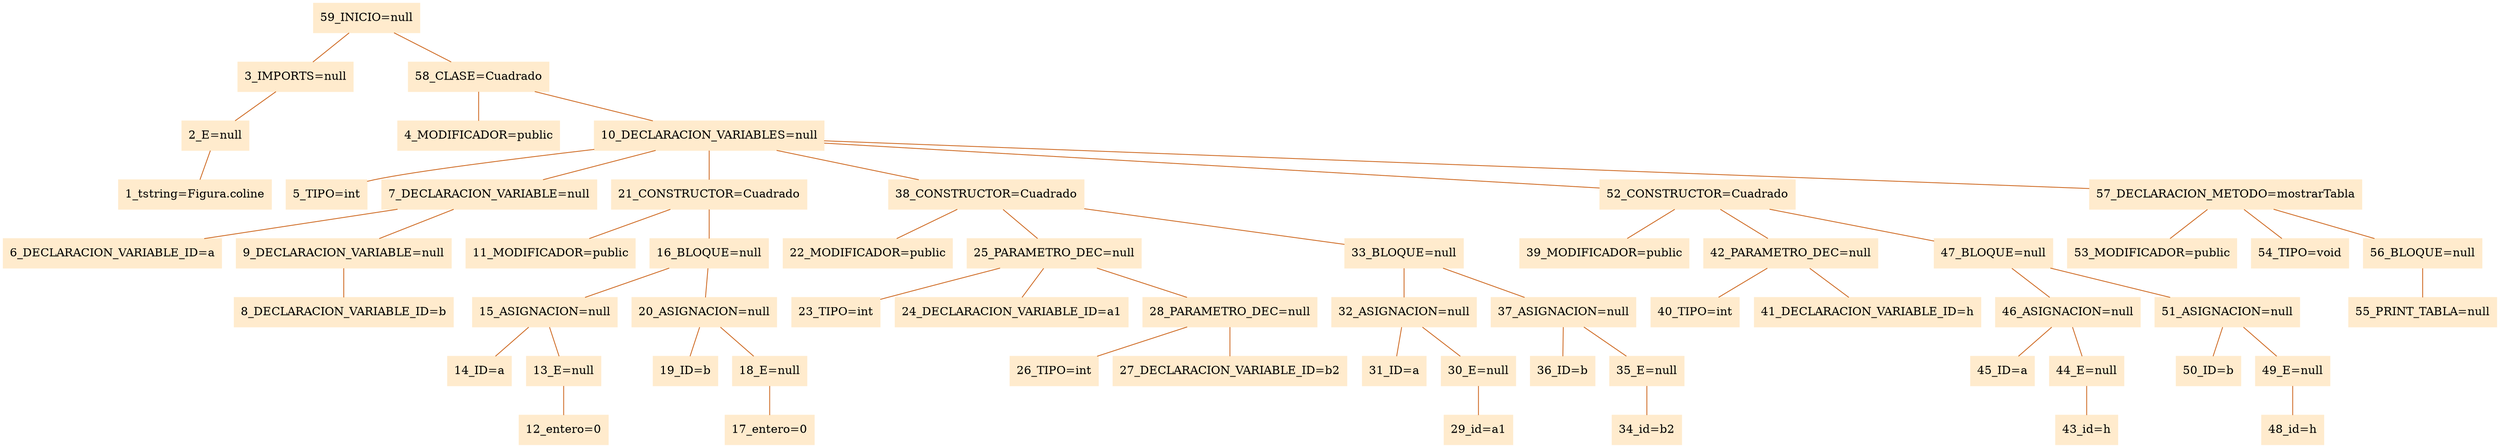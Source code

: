 digraph G {node[shape=box, style=filled, color=blanchedalmond]; edge[color=chocolate3, dir=none];rankdir=UD 

"59_INICIO=null"->"3_IMPORTS=null"
"3_IMPORTS=null"->"2_E=null"
"2_E=null"->"1_tstring=Figura.coline"
"59_INICIO=null"->"58_CLASE=Cuadrado"
"58_CLASE=Cuadrado"->"4_MODIFICADOR=public"
"58_CLASE=Cuadrado"->"10_DECLARACION_VARIABLES=null"
"10_DECLARACION_VARIABLES=null"->"5_TIPO=int"
"10_DECLARACION_VARIABLES=null"->"7_DECLARACION_VARIABLE=null"
"7_DECLARACION_VARIABLE=null"->"6_DECLARACION_VARIABLE_ID=a"
"7_DECLARACION_VARIABLE=null"->"9_DECLARACION_VARIABLE=null"
"9_DECLARACION_VARIABLE=null"->"8_DECLARACION_VARIABLE_ID=b"
"10_DECLARACION_VARIABLES=null"->"21_CONSTRUCTOR=Cuadrado"
"21_CONSTRUCTOR=Cuadrado"->"11_MODIFICADOR=public"
"21_CONSTRUCTOR=Cuadrado"->"16_BLOQUE=null"
"16_BLOQUE=null"->"15_ASIGNACION=null"
"15_ASIGNACION=null"->"14_ID=a"
"15_ASIGNACION=null"->"13_E=null"
"13_E=null"->"12_entero=0"
"16_BLOQUE=null"->"20_ASIGNACION=null"
"20_ASIGNACION=null"->"19_ID=b"
"20_ASIGNACION=null"->"18_E=null"
"18_E=null"->"17_entero=0"
"10_DECLARACION_VARIABLES=null"->"38_CONSTRUCTOR=Cuadrado"
"38_CONSTRUCTOR=Cuadrado"->"22_MODIFICADOR=public"
"38_CONSTRUCTOR=Cuadrado"->"25_PARAMETRO_DEC=null"
"25_PARAMETRO_DEC=null"->"23_TIPO=int"
"25_PARAMETRO_DEC=null"->"24_DECLARACION_VARIABLE_ID=a1"
"25_PARAMETRO_DEC=null"->"28_PARAMETRO_DEC=null"
"28_PARAMETRO_DEC=null"->"26_TIPO=int"
"28_PARAMETRO_DEC=null"->"27_DECLARACION_VARIABLE_ID=b2"
"38_CONSTRUCTOR=Cuadrado"->"33_BLOQUE=null"
"33_BLOQUE=null"->"32_ASIGNACION=null"
"32_ASIGNACION=null"->"31_ID=a"
"32_ASIGNACION=null"->"30_E=null"
"30_E=null"->"29_id=a1"
"33_BLOQUE=null"->"37_ASIGNACION=null"
"37_ASIGNACION=null"->"36_ID=b"
"37_ASIGNACION=null"->"35_E=null"
"35_E=null"->"34_id=b2"
"10_DECLARACION_VARIABLES=null"->"52_CONSTRUCTOR=Cuadrado"
"52_CONSTRUCTOR=Cuadrado"->"39_MODIFICADOR=public"
"52_CONSTRUCTOR=Cuadrado"->"42_PARAMETRO_DEC=null"
"42_PARAMETRO_DEC=null"->"40_TIPO=int"
"42_PARAMETRO_DEC=null"->"41_DECLARACION_VARIABLE_ID=h"
"52_CONSTRUCTOR=Cuadrado"->"47_BLOQUE=null"
"47_BLOQUE=null"->"46_ASIGNACION=null"
"46_ASIGNACION=null"->"45_ID=a"
"46_ASIGNACION=null"->"44_E=null"
"44_E=null"->"43_id=h"
"47_BLOQUE=null"->"51_ASIGNACION=null"
"51_ASIGNACION=null"->"50_ID=b"
"51_ASIGNACION=null"->"49_E=null"
"49_E=null"->"48_id=h"
"10_DECLARACION_VARIABLES=null"->"57_DECLARACION_METODO=mostrarTabla"
"57_DECLARACION_METODO=mostrarTabla"->"53_MODIFICADOR=public"
"57_DECLARACION_METODO=mostrarTabla"->"54_TIPO=void"
"57_DECLARACION_METODO=mostrarTabla"->"56_BLOQUE=null"
"56_BLOQUE=null"->"55_PRINT_TABLA=null"


}

